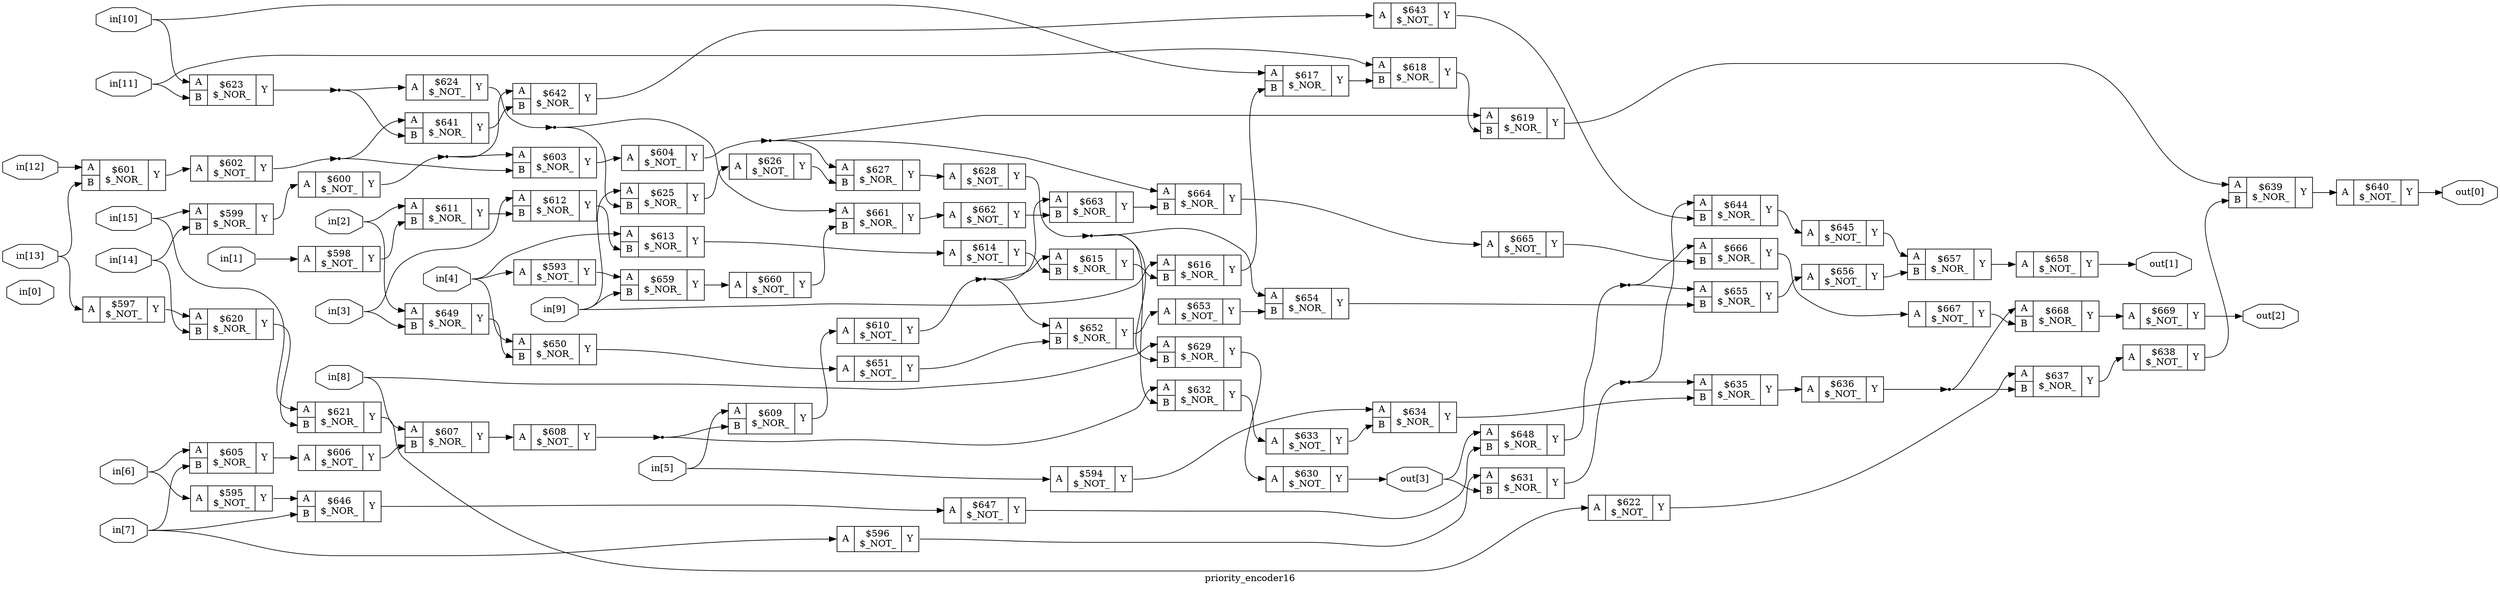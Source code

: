 digraph "priority_encoder16" {
label="priority_encoder16";
rankdir="LR";
remincross=true;
n74 [ shape=octagon, label="in[0]", color="black", fontcolor="black" ];
n75 [ shape=octagon, label="in[10]", color="black", fontcolor="black" ];
n76 [ shape=octagon, label="in[11]", color="black", fontcolor="black" ];
n77 [ shape=octagon, label="in[12]", color="black", fontcolor="black" ];
n78 [ shape=octagon, label="in[13]", color="black", fontcolor="black" ];
n79 [ shape=octagon, label="in[14]", color="black", fontcolor="black" ];
n80 [ shape=octagon, label="in[15]", color="black", fontcolor="black" ];
n81 [ shape=octagon, label="in[1]", color="black", fontcolor="black" ];
n82 [ shape=octagon, label="in[2]", color="black", fontcolor="black" ];
n83 [ shape=octagon, label="in[3]", color="black", fontcolor="black" ];
n84 [ shape=octagon, label="in[4]", color="black", fontcolor="black" ];
n85 [ shape=octagon, label="in[5]", color="black", fontcolor="black" ];
n86 [ shape=octagon, label="in[6]", color="black", fontcolor="black" ];
n87 [ shape=octagon, label="in[7]", color="black", fontcolor="black" ];
n88 [ shape=octagon, label="in[8]", color="black", fontcolor="black" ];
n89 [ shape=octagon, label="in[9]", color="black", fontcolor="black" ];
n90 [ shape=octagon, label="out[0]", color="black", fontcolor="black" ];
n91 [ shape=octagon, label="out[1]", color="black", fontcolor="black" ];
n92 [ shape=octagon, label="out[2]", color="black", fontcolor="black" ];
n93 [ shape=octagon, label="out[3]", color="black", fontcolor="black" ];
c96 [ shape=record, label="{{<p94> A}|$593\n$_NOT_|{<p95> Y}}" ];
c97 [ shape=record, label="{{<p94> A}|$594\n$_NOT_|{<p95> Y}}" ];
c98 [ shape=record, label="{{<p94> A}|$595\n$_NOT_|{<p95> Y}}" ];
c99 [ shape=record, label="{{<p94> A}|$596\n$_NOT_|{<p95> Y}}" ];
c100 [ shape=record, label="{{<p94> A}|$597\n$_NOT_|{<p95> Y}}" ];
c101 [ shape=record, label="{{<p94> A}|$598\n$_NOT_|{<p95> Y}}" ];
c103 [ shape=record, label="{{<p94> A|<p102> B}|$599\n$_NOR_|{<p95> Y}}" ];
c104 [ shape=record, label="{{<p94> A}|$600\n$_NOT_|{<p95> Y}}" ];
c105 [ shape=record, label="{{<p94> A|<p102> B}|$601\n$_NOR_|{<p95> Y}}" ];
c106 [ shape=record, label="{{<p94> A}|$602\n$_NOT_|{<p95> Y}}" ];
c107 [ shape=record, label="{{<p94> A|<p102> B}|$603\n$_NOR_|{<p95> Y}}" ];
c108 [ shape=record, label="{{<p94> A}|$604\n$_NOT_|{<p95> Y}}" ];
c109 [ shape=record, label="{{<p94> A|<p102> B}|$605\n$_NOR_|{<p95> Y}}" ];
c110 [ shape=record, label="{{<p94> A}|$606\n$_NOT_|{<p95> Y}}" ];
c111 [ shape=record, label="{{<p94> A|<p102> B}|$607\n$_NOR_|{<p95> Y}}" ];
c112 [ shape=record, label="{{<p94> A}|$608\n$_NOT_|{<p95> Y}}" ];
c113 [ shape=record, label="{{<p94> A|<p102> B}|$609\n$_NOR_|{<p95> Y}}" ];
c114 [ shape=record, label="{{<p94> A}|$610\n$_NOT_|{<p95> Y}}" ];
c115 [ shape=record, label="{{<p94> A|<p102> B}|$611\n$_NOR_|{<p95> Y}}" ];
c116 [ shape=record, label="{{<p94> A|<p102> B}|$612\n$_NOR_|{<p95> Y}}" ];
c117 [ shape=record, label="{{<p94> A|<p102> B}|$613\n$_NOR_|{<p95> Y}}" ];
c118 [ shape=record, label="{{<p94> A}|$614\n$_NOT_|{<p95> Y}}" ];
c119 [ shape=record, label="{{<p94> A|<p102> B}|$615\n$_NOR_|{<p95> Y}}" ];
c120 [ shape=record, label="{{<p94> A|<p102> B}|$616\n$_NOR_|{<p95> Y}}" ];
c121 [ shape=record, label="{{<p94> A|<p102> B}|$617\n$_NOR_|{<p95> Y}}" ];
c122 [ shape=record, label="{{<p94> A|<p102> B}|$618\n$_NOR_|{<p95> Y}}" ];
c123 [ shape=record, label="{{<p94> A|<p102> B}|$619\n$_NOR_|{<p95> Y}}" ];
c124 [ shape=record, label="{{<p94> A|<p102> B}|$620\n$_NOR_|{<p95> Y}}" ];
c125 [ shape=record, label="{{<p94> A|<p102> B}|$621\n$_NOR_|{<p95> Y}}" ];
c126 [ shape=record, label="{{<p94> A}|$622\n$_NOT_|{<p95> Y}}" ];
c127 [ shape=record, label="{{<p94> A|<p102> B}|$623\n$_NOR_|{<p95> Y}}" ];
c128 [ shape=record, label="{{<p94> A}|$624\n$_NOT_|{<p95> Y}}" ];
c129 [ shape=record, label="{{<p94> A|<p102> B}|$625\n$_NOR_|{<p95> Y}}" ];
c130 [ shape=record, label="{{<p94> A}|$626\n$_NOT_|{<p95> Y}}" ];
c131 [ shape=record, label="{{<p94> A|<p102> B}|$627\n$_NOR_|{<p95> Y}}" ];
c132 [ shape=record, label="{{<p94> A}|$628\n$_NOT_|{<p95> Y}}" ];
c133 [ shape=record, label="{{<p94> A|<p102> B}|$629\n$_NOR_|{<p95> Y}}" ];
c134 [ shape=record, label="{{<p94> A}|$630\n$_NOT_|{<p95> Y}}" ];
c135 [ shape=record, label="{{<p94> A|<p102> B}|$631\n$_NOR_|{<p95> Y}}" ];
c136 [ shape=record, label="{{<p94> A|<p102> B}|$632\n$_NOR_|{<p95> Y}}" ];
c137 [ shape=record, label="{{<p94> A}|$633\n$_NOT_|{<p95> Y}}" ];
c138 [ shape=record, label="{{<p94> A|<p102> B}|$634\n$_NOR_|{<p95> Y}}" ];
c139 [ shape=record, label="{{<p94> A|<p102> B}|$635\n$_NOR_|{<p95> Y}}" ];
c140 [ shape=record, label="{{<p94> A}|$636\n$_NOT_|{<p95> Y}}" ];
c141 [ shape=record, label="{{<p94> A|<p102> B}|$637\n$_NOR_|{<p95> Y}}" ];
c142 [ shape=record, label="{{<p94> A}|$638\n$_NOT_|{<p95> Y}}" ];
c143 [ shape=record, label="{{<p94> A|<p102> B}|$639\n$_NOR_|{<p95> Y}}" ];
c144 [ shape=record, label="{{<p94> A}|$640\n$_NOT_|{<p95> Y}}" ];
c145 [ shape=record, label="{{<p94> A|<p102> B}|$641\n$_NOR_|{<p95> Y}}" ];
c146 [ shape=record, label="{{<p94> A|<p102> B}|$642\n$_NOR_|{<p95> Y}}" ];
c147 [ shape=record, label="{{<p94> A}|$643\n$_NOT_|{<p95> Y}}" ];
c148 [ shape=record, label="{{<p94> A|<p102> B}|$644\n$_NOR_|{<p95> Y}}" ];
c149 [ shape=record, label="{{<p94> A}|$645\n$_NOT_|{<p95> Y}}" ];
c150 [ shape=record, label="{{<p94> A|<p102> B}|$646\n$_NOR_|{<p95> Y}}" ];
c151 [ shape=record, label="{{<p94> A}|$647\n$_NOT_|{<p95> Y}}" ];
c152 [ shape=record, label="{{<p94> A|<p102> B}|$648\n$_NOR_|{<p95> Y}}" ];
c153 [ shape=record, label="{{<p94> A|<p102> B}|$649\n$_NOR_|{<p95> Y}}" ];
c154 [ shape=record, label="{{<p94> A|<p102> B}|$650\n$_NOR_|{<p95> Y}}" ];
c155 [ shape=record, label="{{<p94> A}|$651\n$_NOT_|{<p95> Y}}" ];
c156 [ shape=record, label="{{<p94> A|<p102> B}|$652\n$_NOR_|{<p95> Y}}" ];
c157 [ shape=record, label="{{<p94> A}|$653\n$_NOT_|{<p95> Y}}" ];
c158 [ shape=record, label="{{<p94> A|<p102> B}|$654\n$_NOR_|{<p95> Y}}" ];
c159 [ shape=record, label="{{<p94> A|<p102> B}|$655\n$_NOR_|{<p95> Y}}" ];
c160 [ shape=record, label="{{<p94> A}|$656\n$_NOT_|{<p95> Y}}" ];
c161 [ shape=record, label="{{<p94> A|<p102> B}|$657\n$_NOR_|{<p95> Y}}" ];
c162 [ shape=record, label="{{<p94> A}|$658\n$_NOT_|{<p95> Y}}" ];
c163 [ shape=record, label="{{<p94> A|<p102> B}|$659\n$_NOR_|{<p95> Y}}" ];
c164 [ shape=record, label="{{<p94> A}|$660\n$_NOT_|{<p95> Y}}" ];
c165 [ shape=record, label="{{<p94> A|<p102> B}|$661\n$_NOR_|{<p95> Y}}" ];
c166 [ shape=record, label="{{<p94> A}|$662\n$_NOT_|{<p95> Y}}" ];
c167 [ shape=record, label="{{<p94> A|<p102> B}|$663\n$_NOR_|{<p95> Y}}" ];
c168 [ shape=record, label="{{<p94> A|<p102> B}|$664\n$_NOR_|{<p95> Y}}" ];
c169 [ shape=record, label="{{<p94> A}|$665\n$_NOT_|{<p95> Y}}" ];
c170 [ shape=record, label="{{<p94> A|<p102> B}|$666\n$_NOR_|{<p95> Y}}" ];
c171 [ shape=record, label="{{<p94> A}|$667\n$_NOT_|{<p95> Y}}" ];
c172 [ shape=record, label="{{<p94> A|<p102> B}|$668\n$_NOR_|{<p95> Y}}" ];
c173 [ shape=record, label="{{<p94> A}|$669\n$_NOT_|{<p95> Y}}" ];
c96:p95:e -> c163:p94:w [color="black", label=""];
n10 [ shape=point ];
c106:p95:e -> n10:w [color="black", label=""];
n10:e -> c107:p102:w [color="black", label=""];
n10:e -> c145:p94:w [color="black", label=""];
c107:p95:e -> c108:p94:w [color="black", label=""];
n12 [ shape=point ];
c108:p95:e -> n12:w [color="black", label=""];
n12:e -> c123:p94:w [color="black", label=""];
n12:e -> c131:p94:w [color="black", label=""];
n12:e -> c168:p94:w [color="black", label=""];
c109:p95:e -> c110:p94:w [color="black", label=""];
c110:p95:e -> c111:p102:w [color="black", label=""];
c111:p95:e -> c112:p94:w [color="black", label=""];
n16 [ shape=point ];
c112:p95:e -> n16:w [color="black", label=""];
n16:e -> c113:p102:w [color="black", label=""];
n16:e -> c136:p94:w [color="black", label=""];
c113:p95:e -> c114:p94:w [color="black", label=""];
n18 [ shape=point ];
c114:p95:e -> n18:w [color="black", label=""];
n18:e -> c119:p94:w [color="black", label=""];
n18:e -> c156:p94:w [color="black", label=""];
n18:e -> c167:p94:w [color="black", label=""];
c115:p95:e -> c116:p102:w [color="black", label=""];
c97:p95:e -> c138:p94:w [color="black", label=""];
c116:p95:e -> c117:p102:w [color="black", label=""];
c117:p95:e -> c118:p94:w [color="black", label=""];
c118:p95:e -> c119:p102:w [color="black", label=""];
c119:p95:e -> c120:p102:w [color="black", label=""];
c120:p95:e -> c121:p102:w [color="black", label=""];
c121:p95:e -> c122:p102:w [color="black", label=""];
c122:p95:e -> c123:p102:w [color="black", label=""];
c123:p95:e -> c143:p94:w [color="black", label=""];
c124:p95:e -> c125:p102:w [color="black", label=""];
c125:p95:e -> c126:p94:w [color="black", label=""];
c98:p95:e -> c150:p94:w [color="black", label=""];
c126:p95:e -> c141:p94:w [color="black", label=""];
n31 [ shape=point ];
c127:p95:e -> n31:w [color="black", label=""];
n31:e -> c128:p94:w [color="black", label=""];
n31:e -> c145:p102:w [color="black", label=""];
n32 [ shape=point ];
c128:p95:e -> n32:w [color="black", label=""];
n32:e -> c129:p102:w [color="black", label=""];
n32:e -> c165:p94:w [color="black", label=""];
c129:p95:e -> c130:p94:w [color="black", label=""];
c130:p95:e -> c131:p102:w [color="black", label=""];
c131:p95:e -> c132:p94:w [color="black", label=""];
n36 [ shape=point ];
c132:p95:e -> n36:w [color="black", label=""];
n36:e -> c133:p102:w [color="black", label=""];
n36:e -> c136:p102:w [color="black", label=""];
n36:e -> c158:p94:w [color="black", label=""];
c133:p95:e -> c134:p94:w [color="black", label=""];
n38 [ shape=point ];
c135:p95:e -> n38:w [color="black", label=""];
n38:e -> c139:p94:w [color="black", label=""];
n38:e -> c148:p94:w [color="black", label=""];
c136:p95:e -> c137:p94:w [color="black", label=""];
c99:p95:e -> c135:p94:w [color="black", label=""];
c137:p95:e -> c138:p102:w [color="black", label=""];
c138:p95:e -> c139:p102:w [color="black", label=""];
c139:p95:e -> c140:p94:w [color="black", label=""];
n43 [ shape=point ];
c140:p95:e -> n43:w [color="black", label=""];
n43:e -> c141:p102:w [color="black", label=""];
n43:e -> c172:p94:w [color="black", label=""];
c141:p95:e -> c142:p94:w [color="black", label=""];
c142:p95:e -> c143:p102:w [color="black", label=""];
c143:p95:e -> c144:p94:w [color="black", label=""];
c145:p95:e -> c146:p102:w [color="black", label=""];
c146:p95:e -> c147:p94:w [color="black", label=""];
c147:p95:e -> c148:p102:w [color="black", label=""];
c100:p95:e -> c124:p94:w [color="black", label=""];
c148:p95:e -> c149:p94:w [color="black", label=""];
c149:p95:e -> c161:p94:w [color="black", label=""];
c150:p95:e -> c151:p94:w [color="black", label=""];
c151:p95:e -> c152:p102:w [color="black", label=""];
n54 [ shape=point ];
c152:p95:e -> n54:w [color="black", label=""];
n54:e -> c159:p94:w [color="black", label=""];
n54:e -> c170:p94:w [color="black", label=""];
c153:p95:e -> c154:p102:w [color="black", label=""];
c154:p95:e -> c155:p94:w [color="black", label=""];
c155:p95:e -> c156:p102:w [color="black", label=""];
c156:p95:e -> c157:p94:w [color="black", label=""];
c157:p95:e -> c158:p102:w [color="black", label=""];
c101:p95:e -> c115:p102:w [color="black", label=""];
c158:p95:e -> c159:p102:w [color="black", label=""];
c159:p95:e -> c160:p94:w [color="black", label=""];
c160:p95:e -> c161:p102:w [color="black", label=""];
c161:p95:e -> c162:p94:w [color="black", label=""];
c163:p95:e -> c164:p94:w [color="black", label=""];
c164:p95:e -> c165:p102:w [color="black", label=""];
c165:p95:e -> c166:p94:w [color="black", label=""];
c166:p95:e -> c167:p102:w [color="black", label=""];
c167:p95:e -> c168:p102:w [color="black", label=""];
c168:p95:e -> c169:p94:w [color="black", label=""];
c103:p95:e -> c104:p94:w [color="black", label=""];
c169:p95:e -> c170:p102:w [color="black", label=""];
c170:p95:e -> c171:p94:w [color="black", label=""];
c171:p95:e -> c172:p102:w [color="black", label=""];
c172:p95:e -> c173:p94:w [color="black", label=""];
n75:e -> c121:p94:w [color="black", label=""];
n75:e -> c127:p94:w [color="black", label=""];
n76:e -> c122:p94:w [color="black", label=""];
n76:e -> c127:p102:w [color="black", label=""];
n77:e -> c105:p94:w [color="black", label=""];
n78:e -> c100:p94:w [color="black", label=""];
n78:e -> c105:p102:w [color="black", label=""];
n79:e -> c103:p102:w [color="black", label=""];
n79:e -> c124:p102:w [color="black", label=""];
n8 [ shape=point ];
c104:p95:e -> n8:w [color="black", label=""];
n8:e -> c107:p94:w [color="black", label=""];
n8:e -> c146:p94:w [color="black", label=""];
n80:e -> c103:p94:w [color="black", label=""];
n80:e -> c125:p94:w [color="black", label=""];
n81:e -> c101:p94:w [color="black", label=""];
n82:e -> c115:p94:w [color="black", label=""];
n82:e -> c153:p94:w [color="black", label=""];
n83:e -> c116:p94:w [color="black", label=""];
n83:e -> c153:p102:w [color="black", label=""];
n84:e -> c117:p94:w [color="black", label=""];
n84:e -> c154:p94:w [color="black", label=""];
n84:e -> c96:p94:w [color="black", label=""];
n85:e -> c113:p94:w [color="black", label=""];
n85:e -> c97:p94:w [color="black", label=""];
n86:e -> c109:p94:w [color="black", label=""];
n86:e -> c98:p94:w [color="black", label=""];
n87:e -> c109:p102:w [color="black", label=""];
n87:e -> c150:p102:w [color="black", label=""];
n87:e -> c99:p94:w [color="black", label=""];
n88:e -> c111:p94:w [color="black", label=""];
n88:e -> c133:p94:w [color="black", label=""];
n89:e -> c120:p94:w [color="black", label=""];
n89:e -> c129:p94:w [color="black", label=""];
n89:e -> c163:p102:w [color="black", label=""];
c105:p95:e -> c106:p94:w [color="black", label=""];
c144:p95:e -> n90:w [color="black", label=""];
c162:p95:e -> n91:w [color="black", label=""];
c173:p95:e -> n92:w [color="black", label=""];
c134:p95:e -> n93:w [color="black", label=""];
n93:e -> c135:p102:w [color="black", label=""];
n93:e -> c152:p94:w [color="black", label=""];
}

